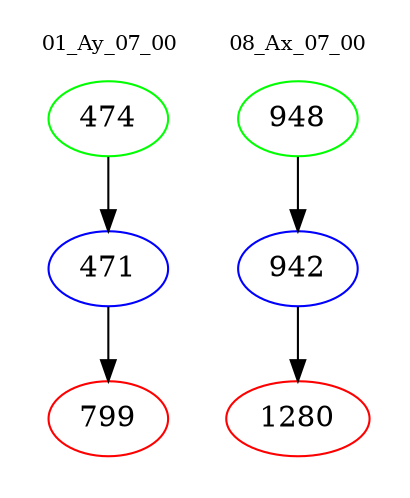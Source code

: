 digraph{
subgraph cluster_0 {
color = white
label = "01_Ay_07_00";
fontsize=10;
T0_474 [label="474", color="green"]
T0_474 -> T0_471 [color="black"]
T0_471 [label="471", color="blue"]
T0_471 -> T0_799 [color="black"]
T0_799 [label="799", color="red"]
}
subgraph cluster_1 {
color = white
label = "08_Ax_07_00";
fontsize=10;
T1_948 [label="948", color="green"]
T1_948 -> T1_942 [color="black"]
T1_942 [label="942", color="blue"]
T1_942 -> T1_1280 [color="black"]
T1_1280 [label="1280", color="red"]
}
}
